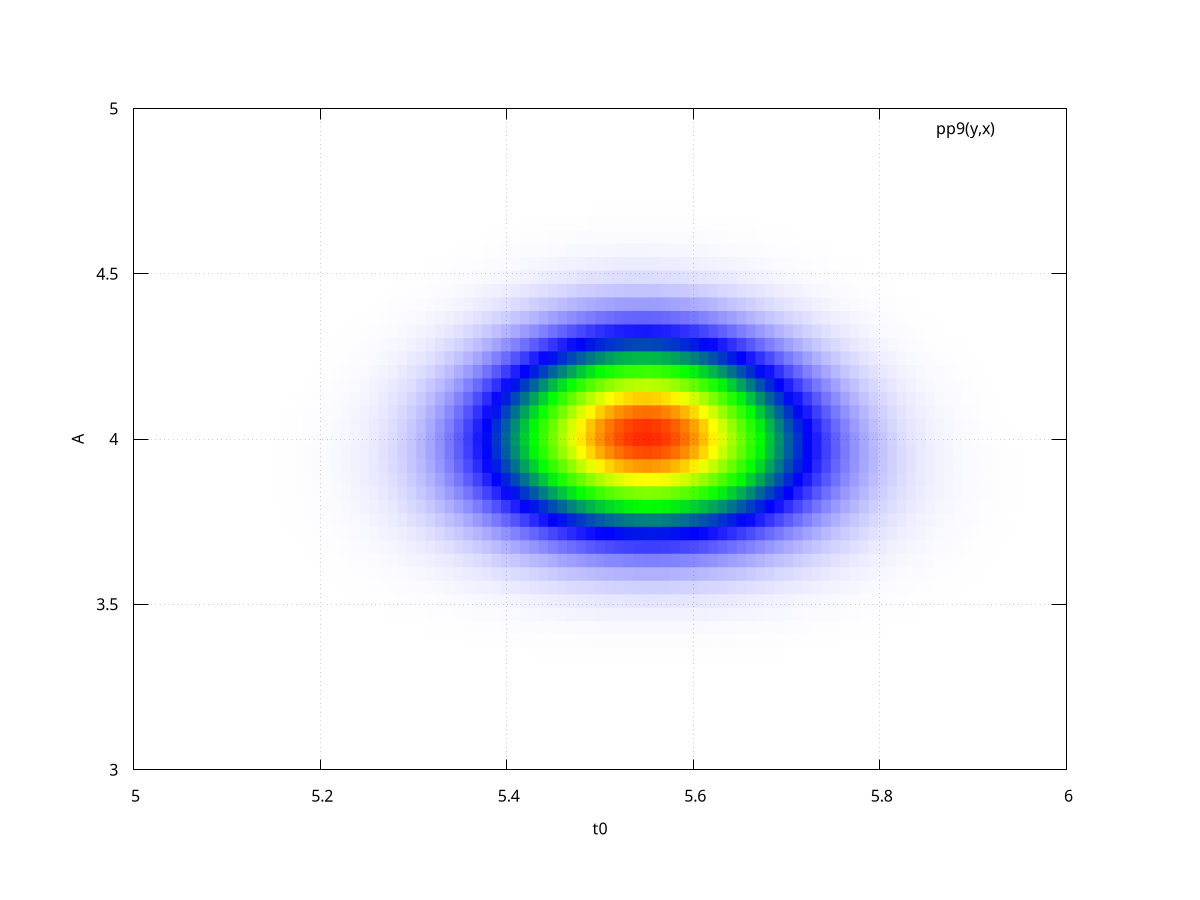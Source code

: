 set term pngcairo 
set output "posterior_final.png"


T0 =0   ; Y0 = 0.3
T1 =1   ; Y1 =-0.2
T2 =2   ; Y2 = 0.4
T3 =3   ; Y3 = 1.8
T4 =4   ; Y4 = 2.3
T5 =5   ; Y5 = 3.4
T6 =6   ; Y6 = 3.8 
T7 =7   ; Y7 = 2.3
T8 =8   ; Y8 = 1.4
T9 =9   ; Y9 = 0.8
T10=10  ; Y10= 0.3
T11=11  ; Y11=-0.2

# known signal parameters
dy = 0.3
w  = 4

set isosamples 1000
set xlabel "t0"
set ylabel "A"

p_leading (A,t0,yi,ti,dy,w) = exp(-0.5*((yi-A*(1+(ti-t0)/w))/dy)**2)
p_trailing(A,t0,yi,ti,dy,w) = exp(-0.5*((yi-A*(1+(t0-ti)/w))/dy)**2)

p_l(A,t0,yi,ti,dy,w) = p_leading(A,t0,yi,ti,dy,w)+p_trailing(A,t0,yi,ti,dy,w)
set palette defined (0 "white", 0.25 "blue" , 0.5 "green", 0.75 "yellow", 1 "red")
set pm3d map
set isosamples 50
unset colorbox

set grid front


	pl2(x,y) = p_leading(x,y,Y2,T2,dy,w)
	pp2(x,y) = pl2(x,y) #pp1(x,y)*pl2(x,y)

	pl3(x,y) = p_leading(x,y,Y3,T3,dy,w)
	pp3(x,y) = pp2(x,y)*pl3(x,y)

	pl4(x,y) = p_leading(x,y,Y4,T4,dy,w)
	pp4(x,y) = pp3(x,y)*pl4(x,y)

	pl5(x,y) = p_leading(x,y,Y5,T5,dy,w)
	pp5(x,y) = pp4(x,y)*pl5(x,y)

	pl6(x,y) = p_trailing(x,y,Y6,T6,dy,w)
	pp6(x,y) = pp5(x,y)*pl6(x,y)

	pl7(x,y) = p_trailing(x,y,Y7,T7,dy,w)
	pp7(x,y) = pp6(x,y)*pl7(x,y)

	pl8(x,y) = p_trailing(x,y,Y8,T8,dy,w)
	pp8(x,y) = pp7(x,y)*pl8(x,y)

	pl9(x,y) = p_trailing(x,y,Y9,T9,dy,w)
	pp9(x,y) = pp8(x,y)*pl9(x,y)

	splot[5:6][3:5] pp9(y,x) w pm3d


